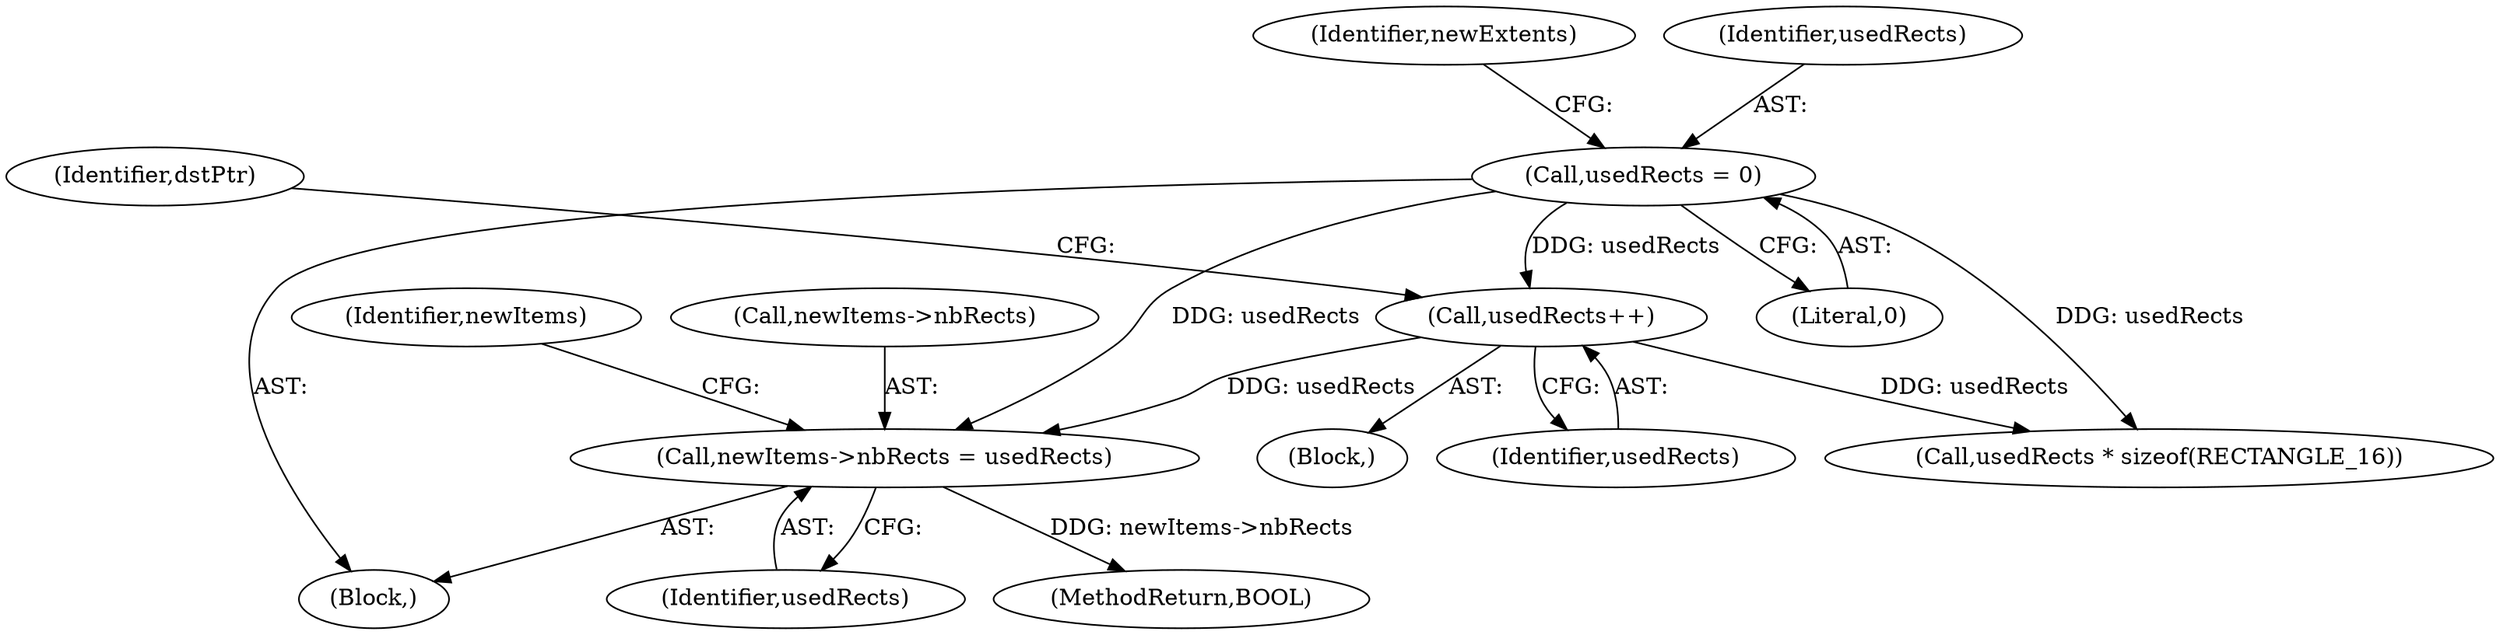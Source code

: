digraph "0_FreeRDP_fc80ab45621bd966f70594c0b7393ec005a94007_0@pointer" {
"1000279" [label="(Call,newItems->nbRects = usedRects)"];
"1000221" [label="(Call,usedRects++)"];
"1000182" [label="(Call,usedRects = 0)"];
"1000187" [label="(Identifier,newExtents)"];
"1000341" [label="(MethodReturn,BOOL)"];
"1000182" [label="(Call,usedRects = 0)"];
"1000183" [label="(Identifier,usedRects)"];
"1000106" [label="(Block,)"];
"1000222" [label="(Identifier,usedRects)"];
"1000286" [label="(Identifier,newItems)"];
"1000224" [label="(Identifier,dstPtr)"];
"1000279" [label="(Call,newItems->nbRects = usedRects)"];
"1000280" [label="(Call,newItems->nbRects)"];
"1000291" [label="(Call,usedRects * sizeof(RECTANGLE_16))"];
"1000184" [label="(Literal,0)"];
"1000283" [label="(Identifier,usedRects)"];
"1000221" [label="(Call,usedRects++)"];
"1000216" [label="(Block,)"];
"1000279" -> "1000106"  [label="AST: "];
"1000279" -> "1000283"  [label="CFG: "];
"1000280" -> "1000279"  [label="AST: "];
"1000283" -> "1000279"  [label="AST: "];
"1000286" -> "1000279"  [label="CFG: "];
"1000279" -> "1000341"  [label="DDG: newItems->nbRects"];
"1000221" -> "1000279"  [label="DDG: usedRects"];
"1000182" -> "1000279"  [label="DDG: usedRects"];
"1000221" -> "1000216"  [label="AST: "];
"1000221" -> "1000222"  [label="CFG: "];
"1000222" -> "1000221"  [label="AST: "];
"1000224" -> "1000221"  [label="CFG: "];
"1000182" -> "1000221"  [label="DDG: usedRects"];
"1000221" -> "1000291"  [label="DDG: usedRects"];
"1000182" -> "1000106"  [label="AST: "];
"1000182" -> "1000184"  [label="CFG: "];
"1000183" -> "1000182"  [label="AST: "];
"1000184" -> "1000182"  [label="AST: "];
"1000187" -> "1000182"  [label="CFG: "];
"1000182" -> "1000291"  [label="DDG: usedRects"];
}
